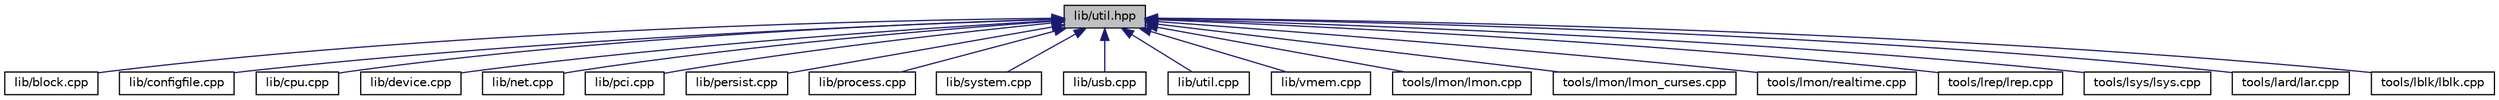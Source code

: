 digraph "lib/util.hpp"
{
 // LATEX_PDF_SIZE
  bgcolor="transparent";
  edge [fontname="Helvetica",fontsize="10",labelfontname="Helvetica",labelfontsize="10"];
  node [fontname="Helvetica",fontsize="10",shape=record];
  Node1 [label="lib/util.hpp",height=0.2,width=0.4,color="black", fillcolor="grey75", style="filled", fontcolor="black",tooltip=" "];
  Node1 -> Node2 [dir="back",color="midnightblue",fontsize="10",style="solid",fontname="Helvetica"];
  Node2 [label="lib/block.cpp",height=0.2,width=0.4,color="black",URL="$block_8cpp.html",tooltip=" "];
  Node1 -> Node3 [dir="back",color="midnightblue",fontsize="10",style="solid",fontname="Helvetica"];
  Node3 [label="lib/configfile.cpp",height=0.2,width=0.4,color="black",URL="$configfile_8cpp.html",tooltip=" "];
  Node1 -> Node4 [dir="back",color="midnightblue",fontsize="10",style="solid",fontname="Helvetica"];
  Node4 [label="lib/cpu.cpp",height=0.2,width=0.4,color="black",URL="$cpu_8cpp.html",tooltip=" "];
  Node1 -> Node5 [dir="back",color="midnightblue",fontsize="10",style="solid",fontname="Helvetica"];
  Node5 [label="lib/device.cpp",height=0.2,width=0.4,color="black",URL="$device_8cpp.html",tooltip=" "];
  Node1 -> Node6 [dir="back",color="midnightblue",fontsize="10",style="solid",fontname="Helvetica"];
  Node6 [label="lib/net.cpp",height=0.2,width=0.4,color="black",URL="$net_8cpp.html",tooltip=" "];
  Node1 -> Node7 [dir="back",color="midnightblue",fontsize="10",style="solid",fontname="Helvetica"];
  Node7 [label="lib/pci.cpp",height=0.2,width=0.4,color="black",URL="$pci_8cpp.html",tooltip=" "];
  Node1 -> Node8 [dir="back",color="midnightblue",fontsize="10",style="solid",fontname="Helvetica"];
  Node8 [label="lib/persist.cpp",height=0.2,width=0.4,color="black",URL="$persist_8cpp.html",tooltip=" "];
  Node1 -> Node9 [dir="back",color="midnightblue",fontsize="10",style="solid",fontname="Helvetica"];
  Node9 [label="lib/process.cpp",height=0.2,width=0.4,color="black",URL="$process_8cpp.html",tooltip=" "];
  Node1 -> Node10 [dir="back",color="midnightblue",fontsize="10",style="solid",fontname="Helvetica"];
  Node10 [label="lib/system.cpp",height=0.2,width=0.4,color="black",URL="$system_8cpp.html",tooltip=" "];
  Node1 -> Node11 [dir="back",color="midnightblue",fontsize="10",style="solid",fontname="Helvetica"];
  Node11 [label="lib/usb.cpp",height=0.2,width=0.4,color="black",URL="$usb_8cpp.html",tooltip=" "];
  Node1 -> Node12 [dir="back",color="midnightblue",fontsize="10",style="solid",fontname="Helvetica"];
  Node12 [label="lib/util.cpp",height=0.2,width=0.4,color="black",URL="$util_8cpp.html",tooltip=" "];
  Node1 -> Node13 [dir="back",color="midnightblue",fontsize="10",style="solid",fontname="Helvetica"];
  Node13 [label="lib/vmem.cpp",height=0.2,width=0.4,color="black",URL="$vmem_8cpp.html",tooltip=" "];
  Node1 -> Node14 [dir="back",color="midnightblue",fontsize="10",style="solid",fontname="Helvetica"];
  Node14 [label="tools/lmon/lmon.cpp",height=0.2,width=0.4,color="black",URL="$lmon_8cpp.html",tooltip=" "];
  Node1 -> Node15 [dir="back",color="midnightblue",fontsize="10",style="solid",fontname="Helvetica"];
  Node15 [label="tools/lmon/lmon_curses.cpp",height=0.2,width=0.4,color="black",URL="$lmon__curses_8cpp.html",tooltip=" "];
  Node1 -> Node16 [dir="back",color="midnightblue",fontsize="10",style="solid",fontname="Helvetica"];
  Node16 [label="tools/lmon/realtime.cpp",height=0.2,width=0.4,color="black",URL="$realtime_8cpp.html",tooltip=" "];
  Node1 -> Node17 [dir="back",color="midnightblue",fontsize="10",style="solid",fontname="Helvetica"];
  Node17 [label="tools/lrep/lrep.cpp",height=0.2,width=0.4,color="black",URL="$lrep_8cpp.html",tooltip=" "];
  Node1 -> Node18 [dir="back",color="midnightblue",fontsize="10",style="solid",fontname="Helvetica"];
  Node18 [label="tools/lsys/lsys.cpp",height=0.2,width=0.4,color="black",URL="$lsys_8cpp.html",tooltip=" "];
  Node1 -> Node19 [dir="back",color="midnightblue",fontsize="10",style="solid",fontname="Helvetica"];
  Node19 [label="tools/lard/lar.cpp",height=0.2,width=0.4,color="black",URL="$lar_8cpp.html",tooltip=" "];
  Node1 -> Node20 [dir="back",color="midnightblue",fontsize="10",style="solid",fontname="Helvetica"];
  Node20 [label="tools/lblk/lblk.cpp",height=0.2,width=0.4,color="black",URL="$lblk_8cpp.html",tooltip=" "];
}
